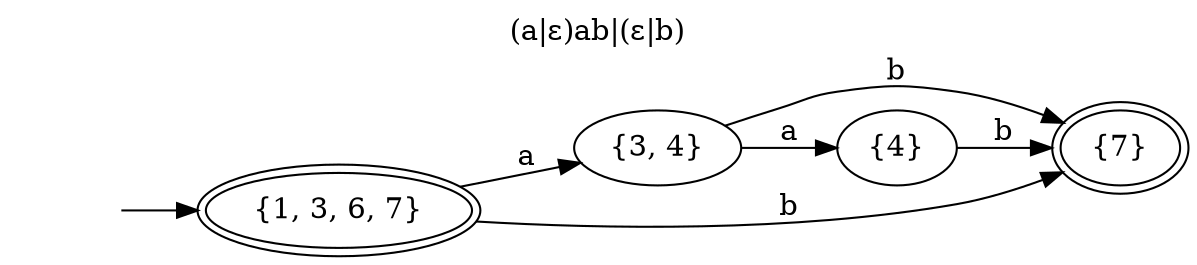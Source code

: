 digraph G {
	rankdir=LR
	labelloc="t";
	label="(a|ε)ab|(ε|b)"
	" " [shape=plaintext]	"{1, 3, 6, 7}" [peripheries=2] 
	"{3, 4}"  
	"{7}" [peripheries=2] 
	"{4}"  
	" " -> "{1, 3, 6, 7}" 
	"{1, 3, 6, 7}" -> "{3, 4}" [label="a"]
	"{1, 3, 6, 7}" -> "{7}" [label="b"]
	"{3, 4}" -> "{4}" [label="a"]
	"{3, 4}" -> "{7}" [label="b"]
	"{4}" -> "{7}" [label="b"]
}